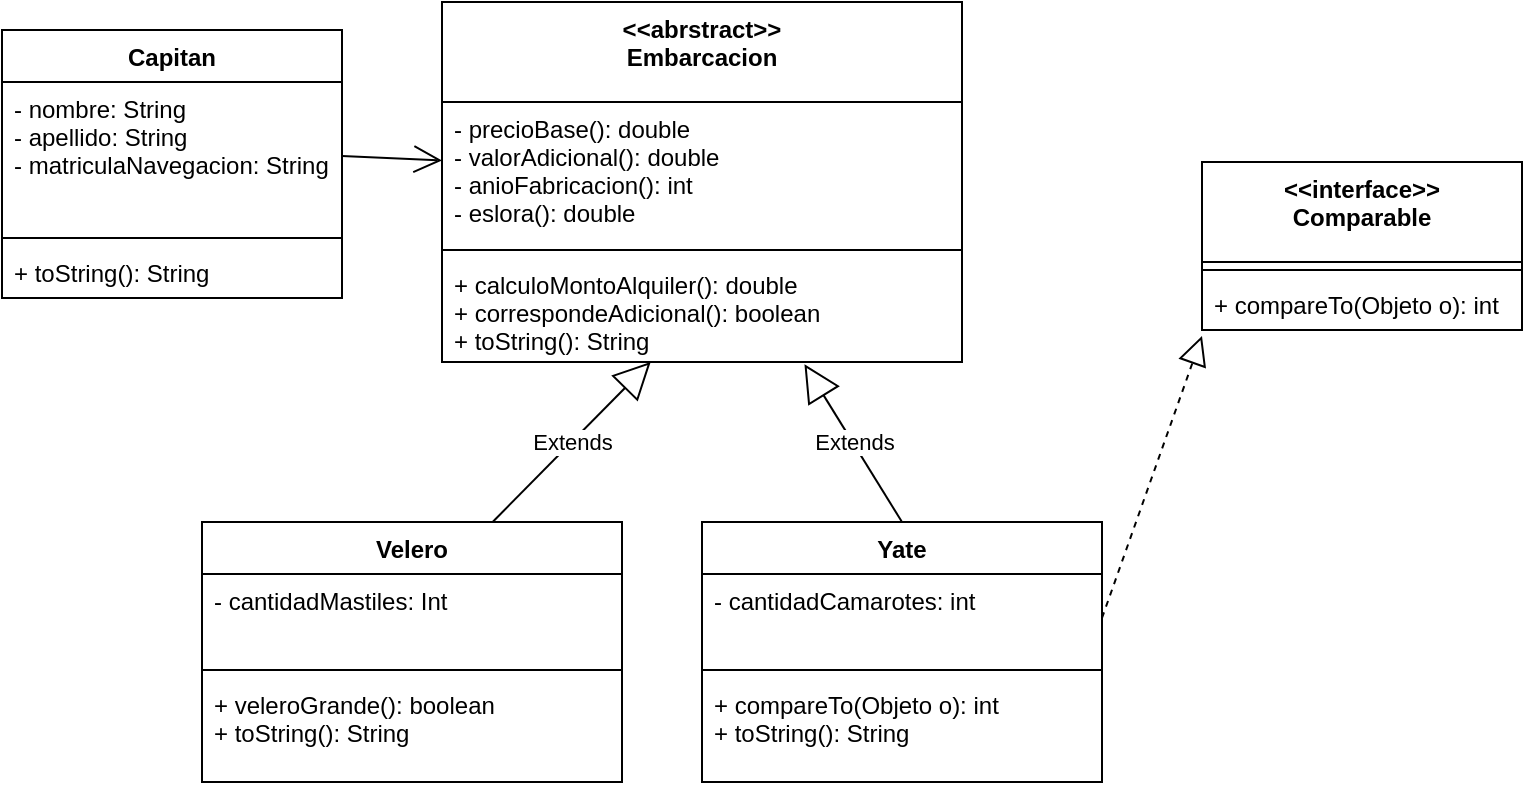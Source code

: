 <mxfile version="20.2.7" type="device"><diagram id="-AmMW42oOVx0QxaH2YX7" name="Página-1"><mxGraphModel dx="782" dy="468" grid="1" gridSize="10" guides="1" tooltips="1" connect="1" arrows="1" fold="1" page="1" pageScale="1" pageWidth="827" pageHeight="1169" math="0" shadow="0"><root><mxCell id="0"/><mxCell id="1" parent="0"/><mxCell id="kdhh17b6H38txwWXK08d-1" value="Capitan" style="swimlane;fontStyle=1;align=center;verticalAlign=top;childLayout=stackLayout;horizontal=1;startSize=26;horizontalStack=0;resizeParent=1;resizeParentMax=0;resizeLast=0;collapsible=1;marginBottom=0;" parent="1" vertex="1"><mxGeometry x="30" y="114" width="170" height="134" as="geometry"/></mxCell><mxCell id="kdhh17b6H38txwWXK08d-2" value="- nombre: String&#10;- apellido: String&#10;- matriculaNavegacion: String" style="text;strokeColor=none;fillColor=none;align=left;verticalAlign=top;spacingLeft=4;spacingRight=4;overflow=hidden;rotatable=0;points=[[0,0.5],[1,0.5]];portConstraint=eastwest;" parent="kdhh17b6H38txwWXK08d-1" vertex="1"><mxGeometry y="26" width="170" height="74" as="geometry"/></mxCell><mxCell id="kdhh17b6H38txwWXK08d-3" value="" style="line;strokeWidth=1;fillColor=none;align=left;verticalAlign=middle;spacingTop=-1;spacingLeft=3;spacingRight=3;rotatable=0;labelPosition=right;points=[];portConstraint=eastwest;" parent="kdhh17b6H38txwWXK08d-1" vertex="1"><mxGeometry y="100" width="170" height="8" as="geometry"/></mxCell><mxCell id="kdhh17b6H38txwWXK08d-4" value="+ toString(): String" style="text;strokeColor=none;fillColor=none;align=left;verticalAlign=top;spacingLeft=4;spacingRight=4;overflow=hidden;rotatable=0;points=[[0,0.5],[1,0.5]];portConstraint=eastwest;" parent="kdhh17b6H38txwWXK08d-1" vertex="1"><mxGeometry y="108" width="170" height="26" as="geometry"/></mxCell><mxCell id="kdhh17b6H38txwWXK08d-5" value="&lt;&lt;abrstract&gt;&gt;&#10;Embarcacion&#10;" style="swimlane;fontStyle=1;align=center;verticalAlign=top;childLayout=stackLayout;horizontal=1;startSize=50;horizontalStack=0;resizeParent=1;resizeParentMax=0;resizeLast=0;collapsible=1;marginBottom=0;" parent="1" vertex="1"><mxGeometry x="250" y="100" width="260" height="180" as="geometry"/></mxCell><mxCell id="kdhh17b6H38txwWXK08d-6" value="- precioBase(): double&#10;- valorAdicional(): double&#10;- anioFabricacion(): int&#10;- eslora(): double" style="text;strokeColor=none;fillColor=none;align=left;verticalAlign=top;spacingLeft=4;spacingRight=4;overflow=hidden;rotatable=0;points=[[0,0.5],[1,0.5]];portConstraint=eastwest;" parent="kdhh17b6H38txwWXK08d-5" vertex="1"><mxGeometry y="50" width="260" height="70" as="geometry"/></mxCell><mxCell id="kdhh17b6H38txwWXK08d-7" value="" style="line;strokeWidth=1;fillColor=none;align=left;verticalAlign=middle;spacingTop=-1;spacingLeft=3;spacingRight=3;rotatable=0;labelPosition=right;points=[];portConstraint=eastwest;" parent="kdhh17b6H38txwWXK08d-5" vertex="1"><mxGeometry y="120" width="260" height="8" as="geometry"/></mxCell><mxCell id="kdhh17b6H38txwWXK08d-8" value="+ calculoMontoAlquiler(): double&#10;+ correspondeAdicional(): boolean&#10;+ toString(): String&#10;" style="text;strokeColor=none;fillColor=none;align=left;verticalAlign=top;spacingLeft=4;spacingRight=4;overflow=hidden;rotatable=0;points=[[0,0.5],[1,0.5]];portConstraint=eastwest;" parent="kdhh17b6H38txwWXK08d-5" vertex="1"><mxGeometry y="128" width="260" height="52" as="geometry"/></mxCell><mxCell id="kdhh17b6H38txwWXK08d-9" value="Velero" style="swimlane;fontStyle=1;align=center;verticalAlign=top;childLayout=stackLayout;horizontal=1;startSize=26;horizontalStack=0;resizeParent=1;resizeParentMax=0;resizeLast=0;collapsible=1;marginBottom=0;" parent="1" vertex="1"><mxGeometry x="130" y="360" width="210" height="130" as="geometry"/></mxCell><mxCell id="kdhh17b6H38txwWXK08d-10" value="- cantidadMastiles: Int" style="text;strokeColor=none;fillColor=none;align=left;verticalAlign=top;spacingLeft=4;spacingRight=4;overflow=hidden;rotatable=0;points=[[0,0.5],[1,0.5]];portConstraint=eastwest;" parent="kdhh17b6H38txwWXK08d-9" vertex="1"><mxGeometry y="26" width="210" height="44" as="geometry"/></mxCell><mxCell id="kdhh17b6H38txwWXK08d-11" value="" style="line;strokeWidth=1;fillColor=none;align=left;verticalAlign=middle;spacingTop=-1;spacingLeft=3;spacingRight=3;rotatable=0;labelPosition=right;points=[];portConstraint=eastwest;" parent="kdhh17b6H38txwWXK08d-9" vertex="1"><mxGeometry y="70" width="210" height="8" as="geometry"/></mxCell><mxCell id="kdhh17b6H38txwWXK08d-12" value="+ veleroGrande(): boolean&#10;+ toString(): String" style="text;strokeColor=none;fillColor=none;align=left;verticalAlign=top;spacingLeft=4;spacingRight=4;overflow=hidden;rotatable=0;points=[[0,0.5],[1,0.5]];portConstraint=eastwest;" parent="kdhh17b6H38txwWXK08d-9" vertex="1"><mxGeometry y="78" width="210" height="52" as="geometry"/></mxCell><mxCell id="kdhh17b6H38txwWXK08d-13" value="Yate" style="swimlane;fontStyle=1;align=center;verticalAlign=top;childLayout=stackLayout;horizontal=1;startSize=26;horizontalStack=0;resizeParent=1;resizeParentMax=0;resizeLast=0;collapsible=1;marginBottom=0;" parent="1" vertex="1"><mxGeometry x="380" y="360" width="200" height="130" as="geometry"/></mxCell><mxCell id="kdhh17b6H38txwWXK08d-14" value="- cantidadCamarotes: int&#10;" style="text;strokeColor=none;fillColor=none;align=left;verticalAlign=top;spacingLeft=4;spacingRight=4;overflow=hidden;rotatable=0;points=[[0,0.5],[1,0.5]];portConstraint=eastwest;" parent="kdhh17b6H38txwWXK08d-13" vertex="1"><mxGeometry y="26" width="200" height="44" as="geometry"/></mxCell><mxCell id="kdhh17b6H38txwWXK08d-15" value="" style="line;strokeWidth=1;fillColor=none;align=left;verticalAlign=middle;spacingTop=-1;spacingLeft=3;spacingRight=3;rotatable=0;labelPosition=right;points=[];portConstraint=eastwest;" parent="kdhh17b6H38txwWXK08d-13" vertex="1"><mxGeometry y="70" width="200" height="8" as="geometry"/></mxCell><mxCell id="kdhh17b6H38txwWXK08d-16" value="+ compareTo(Objeto o): int&#10;+ toString(): String" style="text;strokeColor=none;fillColor=none;align=left;verticalAlign=top;spacingLeft=4;spacingRight=4;overflow=hidden;rotatable=0;points=[[0,0.5],[1,0.5]];portConstraint=eastwest;" parent="kdhh17b6H38txwWXK08d-13" vertex="1"><mxGeometry y="78" width="200" height="52" as="geometry"/></mxCell><mxCell id="kdhh17b6H38txwWXK08d-17" value="" style="endArrow=open;endFill=1;endSize=12;html=1;rounded=0;exitX=1;exitY=0.5;exitDx=0;exitDy=0;" parent="1" source="kdhh17b6H38txwWXK08d-2" target="kdhh17b6H38txwWXK08d-6" edge="1"><mxGeometry width="160" relative="1" as="geometry"><mxPoint x="220" y="165" as="sourcePoint"/><mxPoint x="480" y="240" as="targetPoint"/></mxGeometry></mxCell><mxCell id="kdhh17b6H38txwWXK08d-19" value="Extends" style="endArrow=block;endSize=16;endFill=0;html=1;rounded=0;fontSize=11;exitX=0.692;exitY=0;exitDx=0;exitDy=0;exitPerimeter=0;" parent="1" source="kdhh17b6H38txwWXK08d-9" target="kdhh17b6H38txwWXK08d-8" edge="1"><mxGeometry width="160" relative="1" as="geometry"><mxPoint x="320" y="240" as="sourcePoint"/><mxPoint x="430" y="270" as="targetPoint"/></mxGeometry></mxCell><mxCell id="kdhh17b6H38txwWXK08d-20" value="Extends" style="endArrow=block;endSize=16;endFill=0;html=1;rounded=0;fontSize=11;exitX=0.5;exitY=0;exitDx=0;exitDy=0;entryX=0.697;entryY=1.022;entryDx=0;entryDy=0;entryPerimeter=0;" parent="1" source="kdhh17b6H38txwWXK08d-13" target="kdhh17b6H38txwWXK08d-8" edge="1"><mxGeometry width="160" relative="1" as="geometry"><mxPoint x="290.72" y="370" as="sourcePoint"/><mxPoint x="440" y="280" as="targetPoint"/></mxGeometry></mxCell><mxCell id="kdhh17b6H38txwWXK08d-21" value="&lt;&lt;interface&gt;&gt;&#10;Comparable" style="swimlane;fontStyle=1;align=center;verticalAlign=top;childLayout=stackLayout;horizontal=1;startSize=50;horizontalStack=0;resizeParent=1;resizeParentMax=0;resizeLast=0;collapsible=1;marginBottom=0;" parent="1" vertex="1"><mxGeometry x="630" y="180" width="160" height="84" as="geometry"/></mxCell><mxCell id="kdhh17b6H38txwWXK08d-23" value="" style="line;strokeWidth=1;fillColor=none;align=left;verticalAlign=middle;spacingTop=-1;spacingLeft=3;spacingRight=3;rotatable=0;labelPosition=right;points=[];portConstraint=eastwest;" parent="kdhh17b6H38txwWXK08d-21" vertex="1"><mxGeometry y="50" width="160" height="8" as="geometry"/></mxCell><mxCell id="kdhh17b6H38txwWXK08d-24" value="+ compareTo(Objeto o): int" style="text;strokeColor=none;fillColor=none;align=left;verticalAlign=top;spacingLeft=4;spacingRight=4;overflow=hidden;rotatable=0;points=[[0,0.5],[1,0.5]];portConstraint=eastwest;" parent="kdhh17b6H38txwWXK08d-21" vertex="1"><mxGeometry y="58" width="160" height="26" as="geometry"/></mxCell><mxCell id="kdhh17b6H38txwWXK08d-25" value="" style="endArrow=block;dashed=1;endFill=0;endSize=12;html=1;rounded=0;fontSize=11;exitX=1;exitY=0.5;exitDx=0;exitDy=0;entryX=0;entryY=0.5;entryDx=0;entryDy=0;" parent="1" source="kdhh17b6H38txwWXK08d-14" edge="1"><mxGeometry width="160" relative="1" as="geometry"><mxPoint x="330" y="260" as="sourcePoint"/><mxPoint x="630" y="267" as="targetPoint"/></mxGeometry></mxCell></root></mxGraphModel></diagram></mxfile>
